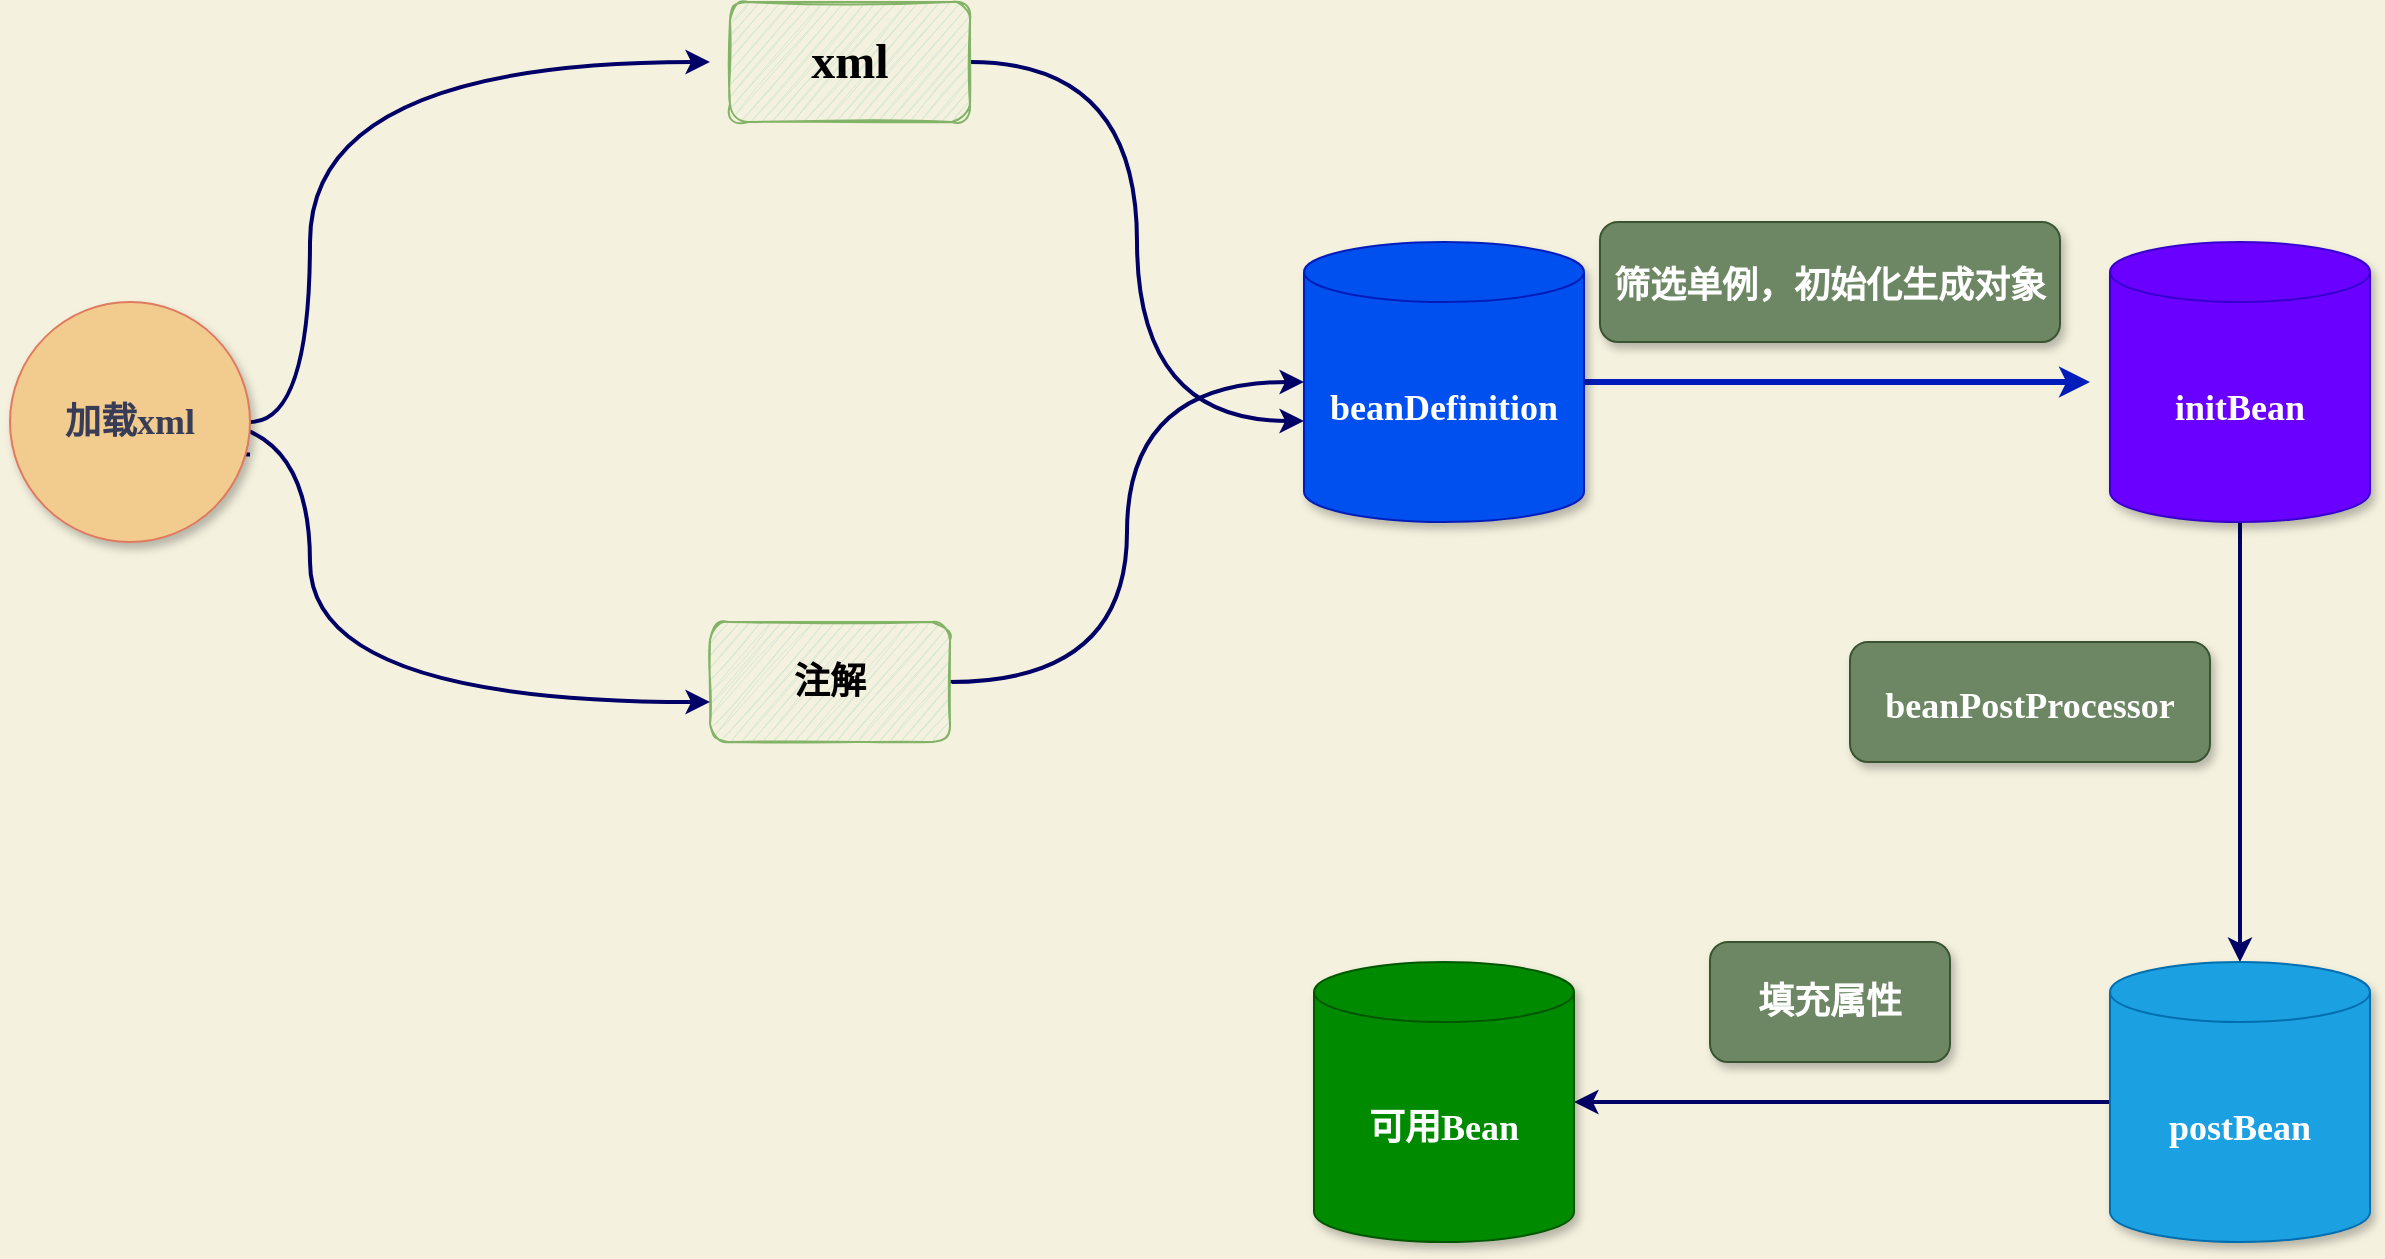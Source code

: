 <mxfile version="20.2.8" type="github" pages="12"><diagram id="PU5nCTMGRWbL52N2mpCt" name="流程图"><mxGraphModel dx="1038" dy="547" grid="1" gridSize="10" guides="1" tooltips="1" connect="1" arrows="1" fold="1" page="1" pageScale="1" pageWidth="827" pageHeight="1169" background="#F4F1DE" math="0" shadow="0"><root><mxCell id="0"/><mxCell id="1" parent="0"/><mxCell id="dka4I_tYkhsPjE8IIb4S-17" style="edgeStyle=orthogonalEdgeStyle;curved=1;rounded=0;orthogonalLoop=1;jettySize=auto;html=1;fontFamily=Comic Sans MS;fontSize=24;fontColor=#393C56;strokeColor=#001DBC;fillColor=#0050ef;strokeWidth=3;" parent="1" source="dka4I_tYkhsPjE8IIb4S-7" edge="1"><mxGeometry relative="1" as="geometry"><mxPoint x="1080" y="210" as="targetPoint"/></mxGeometry></mxCell><mxCell id="dka4I_tYkhsPjE8IIb4S-7" value="&lt;font style=&quot;font-size: 18px;&quot; face=&quot;Comic Sans MS&quot;&gt;&lt;b style=&quot;&quot;&gt;beanDefinition&lt;/b&gt;&lt;/font&gt;" style="shape=cylinder3;whiteSpace=wrap;html=1;boundedLbl=1;backgroundOutline=1;size=15;strokeColor=#001DBC;fillColor=#0050ef;fontColor=#ffffff;sketch=0;shadow=1;" parent="1" vertex="1"><mxGeometry x="687" y="140" width="140" height="140" as="geometry"/></mxCell><mxCell id="dka4I_tYkhsPjE8IIb4S-23" style="edgeStyle=orthogonalEdgeStyle;curved=1;rounded=0;orthogonalLoop=1;jettySize=auto;html=1;entryX=0;entryY=0.639;entryDx=0;entryDy=0;entryPerimeter=0;fontFamily=Comic Sans MS;fontSize=18;fontColor=#393C56;strokeColor=#000066;strokeWidth=2;fillColor=#F2CC8F;" parent="1" source="dka4I_tYkhsPjE8IIb4S-9" target="dka4I_tYkhsPjE8IIb4S-7" edge="1"><mxGeometry relative="1" as="geometry"/></mxCell><mxCell id="dka4I_tYkhsPjE8IIb4S-9" value="&lt;font style=&quot;font-size: 24px;&quot;&gt;&lt;b&gt;xml&lt;/b&gt;&lt;/font&gt;" style="rounded=1;whiteSpace=wrap;html=1;fontFamily=Comic Sans MS;fontSize=18;strokeColor=#82b366;fillColor=#d5e8d4;sketch=1;" parent="1" vertex="1"><mxGeometry x="400" y="20" width="120" height="60" as="geometry"/></mxCell><mxCell id="dka4I_tYkhsPjE8IIb4S-24" style="edgeStyle=orthogonalEdgeStyle;curved=1;rounded=0;orthogonalLoop=1;jettySize=auto;html=1;entryX=0;entryY=0.5;entryDx=0;entryDy=0;entryPerimeter=0;fontFamily=Comic Sans MS;fontSize=18;fontColor=#393C56;strokeColor=#000066;strokeWidth=2;fillColor=#F2CC8F;" parent="1" source="dka4I_tYkhsPjE8IIb4S-11" target="dka4I_tYkhsPjE8IIb4S-7" edge="1"><mxGeometry relative="1" as="geometry"/></mxCell><mxCell id="dka4I_tYkhsPjE8IIb4S-11" value="&lt;b&gt;注解&lt;/b&gt;" style="rounded=1;whiteSpace=wrap;html=1;fontFamily=Comic Sans MS;fontSize=18;strokeColor=#82b366;fillColor=#d5e8d4;sketch=1;" parent="1" vertex="1"><mxGeometry x="390" y="330" width="120" height="60" as="geometry"/></mxCell><mxCell id="dka4I_tYkhsPjE8IIb4S-18" value="&lt;font style=&quot;font-size: 18px;&quot;&gt;&lt;b&gt;筛选单例，初始化生成对象&lt;/b&gt;&lt;/font&gt;" style="rounded=1;whiteSpace=wrap;html=1;shadow=1;sketch=0;fontFamily=Comic Sans MS;fontSize=24;fontColor=#ffffff;strokeColor=#3A5431;fillColor=#6d8764;" parent="1" vertex="1"><mxGeometry x="835" y="130" width="230" height="60" as="geometry"/></mxCell><mxCell id="dka4I_tYkhsPjE8IIb4S-29" style="edgeStyle=orthogonalEdgeStyle;curved=1;rounded=0;orthogonalLoop=1;jettySize=auto;html=1;entryX=0.5;entryY=0;entryDx=0;entryDy=0;entryPerimeter=0;fontFamily=Comic Sans MS;fontSize=18;fontColor=#393C56;strokeColor=#000066;strokeWidth=2;fillColor=#F2CC8F;" parent="1" source="dka4I_tYkhsPjE8IIb4S-19" target="dka4I_tYkhsPjE8IIb4S-27" edge="1"><mxGeometry relative="1" as="geometry"/></mxCell><mxCell id="dka4I_tYkhsPjE8IIb4S-19" value="&lt;font face=&quot;Comic Sans MS&quot;&gt;&lt;span style=&quot;font-size: 18px;&quot;&gt;&lt;b&gt;initBean&lt;/b&gt;&lt;/span&gt;&lt;/font&gt;" style="shape=cylinder3;whiteSpace=wrap;html=1;boundedLbl=1;backgroundOutline=1;size=15;strokeColor=#3700CC;fillColor=#6a00ff;fontColor=#ffffff;sketch=0;shadow=1;" parent="1" vertex="1"><mxGeometry x="1090" y="140" width="130" height="140" as="geometry"/></mxCell><mxCell id="dka4I_tYkhsPjE8IIb4S-21" style="edgeStyle=orthogonalEdgeStyle;curved=1;rounded=0;orthogonalLoop=1;jettySize=auto;html=1;fontFamily=Comic Sans MS;fontSize=18;fontColor=#393C56;strokeColor=#000066;strokeWidth=2;fillColor=#F2CC8F;" parent="1" source="dka4I_tYkhsPjE8IIb4S-20" edge="1"><mxGeometry relative="1" as="geometry"><mxPoint x="390" y="50" as="targetPoint"/><Array as="points"><mxPoint x="190" y="230"/><mxPoint x="190" y="50"/></Array></mxGeometry></mxCell><mxCell id="dka4I_tYkhsPjE8IIb4S-22" style="edgeStyle=orthogonalEdgeStyle;curved=1;rounded=0;orthogonalLoop=1;jettySize=auto;html=1;fontFamily=Comic Sans MS;fontSize=18;fontColor=#393C56;strokeColor=#000066;strokeWidth=2;fillColor=#F2CC8F;exitX=1;exitY=0.635;exitDx=0;exitDy=0;exitPerimeter=0;" parent="1" source="dka4I_tYkhsPjE8IIb4S-20" edge="1"><mxGeometry relative="1" as="geometry"><mxPoint x="390" y="370" as="targetPoint"/><Array as="points"><mxPoint x="80" y="246"/><mxPoint x="80" y="230"/><mxPoint x="190" y="230"/><mxPoint x="190" y="370"/></Array></mxGeometry></mxCell><mxCell id="dka4I_tYkhsPjE8IIb4S-20" value="&lt;b&gt;加载xml&lt;/b&gt;" style="ellipse;whiteSpace=wrap;html=1;aspect=fixed;shadow=1;sketch=0;fontFamily=Comic Sans MS;fontSize=18;fontColor=#393C56;strokeColor=#E07A5F;fillColor=#F2CC8F;" parent="1" vertex="1"><mxGeometry x="40" y="170" width="120" height="120" as="geometry"/></mxCell><mxCell id="dka4I_tYkhsPjE8IIb4S-26" value="&lt;font style=&quot;font-size: 18px;&quot;&gt;&lt;b&gt;beanPostProcessor&lt;/b&gt;&lt;/font&gt;" style="rounded=1;whiteSpace=wrap;html=1;shadow=1;sketch=0;fontFamily=Comic Sans MS;fontSize=24;fontColor=#ffffff;strokeColor=#3A5431;fillColor=#6d8764;" parent="1" vertex="1"><mxGeometry x="960" y="340" width="180" height="60" as="geometry"/></mxCell><mxCell id="dka4I_tYkhsPjE8IIb4S-31" style="edgeStyle=orthogonalEdgeStyle;curved=1;rounded=0;orthogonalLoop=1;jettySize=auto;html=1;fontFamily=Comic Sans MS;fontSize=18;fontColor=#393C56;strokeColor=#000066;strokeWidth=2;fillColor=#F2CC8F;" parent="1" source="dka4I_tYkhsPjE8IIb4S-27" target="dka4I_tYkhsPjE8IIb4S-30" edge="1"><mxGeometry relative="1" as="geometry"/></mxCell><mxCell id="dka4I_tYkhsPjE8IIb4S-27" value="&lt;font face=&quot;Comic Sans MS&quot;&gt;&lt;span style=&quot;font-size: 18px;&quot;&gt;&lt;b&gt;postBean&lt;/b&gt;&lt;/span&gt;&lt;/font&gt;" style="shape=cylinder3;whiteSpace=wrap;html=1;boundedLbl=1;backgroundOutline=1;size=15;strokeColor=#006EAF;fillColor=#1ba1e2;fontColor=#ffffff;sketch=0;shadow=1;" parent="1" vertex="1"><mxGeometry x="1090" y="500" width="130" height="140" as="geometry"/></mxCell><mxCell id="dka4I_tYkhsPjE8IIb4S-30" value="&lt;font face=&quot;Comic Sans MS&quot;&gt;&lt;span style=&quot;font-size: 18px;&quot;&gt;&lt;b&gt;可用Bean&lt;/b&gt;&lt;/span&gt;&lt;/font&gt;" style="shape=cylinder3;whiteSpace=wrap;html=1;boundedLbl=1;backgroundOutline=1;size=15;strokeColor=#005700;fillColor=#008a00;fontColor=#ffffff;sketch=0;shadow=1;" parent="1" vertex="1"><mxGeometry x="692" y="500" width="130" height="140" as="geometry"/></mxCell><mxCell id="dka4I_tYkhsPjE8IIb4S-32" value="&lt;b&gt;填充属性&lt;/b&gt;" style="rounded=1;whiteSpace=wrap;html=1;shadow=1;sketch=0;fontFamily=Comic Sans MS;fontSize=18;fontColor=#ffffff;strokeColor=#3A5431;fillColor=#6d8764;" parent="1" vertex="1"><mxGeometry x="890" y="490" width="120" height="60" as="geometry"/></mxCell></root></mxGraphModel></diagram><diagram name="getBean" id="1edtYnvJKBMEHXN6lbPx"><mxGraphModel dx="1017" dy="547" grid="1" gridSize="10" guides="1" tooltips="1" connect="1" arrows="1" fold="1" page="1" pageScale="1" pageWidth="827" pageHeight="1169" background="#F4F1DE" math="0" shadow="0"><root><mxCell id="_8p4Xty1VdB3H3I5JAXJ-0"/><mxCell id="_8p4Xty1VdB3H3I5JAXJ-1" parent="_8p4Xty1VdB3H3I5JAXJ-0"/><mxCell id="XVo-iILo3gD1u23Bu18c-2" style="edgeStyle=orthogonalEdgeStyle;curved=1;rounded=0;orthogonalLoop=1;jettySize=auto;html=1;entryX=0;entryY=0.5;entryDx=0;entryDy=0;entryPerimeter=0;fontFamily=Comic Sans MS;fontSize=18;fontColor=#393C56;strokeColor=#000066;strokeWidth=2;fillColor=#F2CC8F;" parent="_8p4Xty1VdB3H3I5JAXJ-1" target="AdoCTnLwYXfXreYp5lkZ-1" edge="1"><mxGeometry relative="1" as="geometry"><mxPoint x="567.5" y="1020" as="sourcePoint"/></mxGeometry></mxCell><mxCell id="XVo-iILo3gD1u23Bu18c-6" style="edgeStyle=orthogonalEdgeStyle;curved=1;rounded=0;orthogonalLoop=1;jettySize=auto;html=1;entryX=0;entryY=0;entryDx=0;entryDy=97.5;fontFamily=Comic Sans MS;fontSize=18;fontColor=#393C56;strokeColor=#000066;strokeWidth=2;fillColor=#F2CC8F;entryPerimeter=0;" parent="_8p4Xty1VdB3H3I5JAXJ-1" target="DY7MmjlONgK488LUCG5Q-1" edge="1"><mxGeometry relative="1" as="geometry"><mxPoint x="567.5" y="1020" as="sourcePoint"/><mxPoint x="730" y="1230" as="targetPoint"/></mxGeometry></mxCell><mxCell id="XVo-iILo3gD1u23Bu18c-8" style="edgeStyle=orthogonalEdgeStyle;curved=1;rounded=0;orthogonalLoop=1;jettySize=auto;html=1;fontFamily=Comic Sans MS;fontSize=18;fontColor=#393C56;strokeColor=#000066;strokeWidth=2;fillColor=#F2CC8F;" parent="_8p4Xty1VdB3H3I5JAXJ-1" source="AdoCTnLwYXfXreYp5lkZ-1" edge="1"><mxGeometry relative="1" as="geometry"><mxPoint x="1080" y="810" as="targetPoint"/></mxGeometry></mxCell><mxCell id="AdoCTnLwYXfXreYp5lkZ-1" value="&lt;font style=&quot;font-size: 18px;&quot; face=&quot;Comic Sans MS&quot;&gt;&lt;b style=&quot;&quot;&gt;beanDefinition&lt;/b&gt;&lt;/font&gt;" style="shape=cylinder3;whiteSpace=wrap;html=1;boundedLbl=1;backgroundOutline=1;size=15;strokeColor=#001DBC;fillColor=#0050ef;fontColor=#ffffff;sketch=0;shadow=1;" parent="_8p4Xty1VdB3H3I5JAXJ-1" vertex="1"><mxGeometry x="710" y="740" width="140" height="140" as="geometry"/></mxCell><mxCell id="XVo-iILo3gD1u23Bu18c-1" style="edgeStyle=orthogonalEdgeStyle;curved=1;rounded=0;orthogonalLoop=1;jettySize=auto;html=1;fontFamily=Comic Sans MS;fontSize=18;fontColor=#393C56;strokeColor=#000066;strokeWidth=2;fillColor=#F2CC8F;" parent="_8p4Xty1VdB3H3I5JAXJ-1" source="XVo-iILo3gD1u23Bu18c-0" edge="1"><mxGeometry relative="1" as="geometry"><mxPoint x="570" y="1020" as="targetPoint"/></mxGeometry></mxCell><mxCell id="XVo-iILo3gD1u23Bu18c-0" value="&lt;b&gt;getBean&lt;/b&gt;" style="ellipse;whiteSpace=wrap;html=1;shadow=1;sketch=0;fontFamily=Comic Sans MS;fontSize=18;fontColor=#393C56;strokeColor=#E07A5F;fillColor=#F2CC8F;" parent="_8p4Xty1VdB3H3I5JAXJ-1" vertex="1"><mxGeometry x="370" y="980" width="120" height="80" as="geometry"/></mxCell><mxCell id="XVo-iILo3gD1u23Bu18c-3" value="&lt;b&gt;prototype&lt;/b&gt;" style="rounded=1;whiteSpace=wrap;html=1;shadow=1;sketch=0;fontFamily=Comic Sans MS;fontSize=18;fontColor=#393C56;strokeColor=#E07A5F;fillColor=#F2CC8F;" parent="_8p4Xty1VdB3H3I5JAXJ-1" vertex="1"><mxGeometry x="540" y="880" width="90" height="50" as="geometry"/></mxCell><mxCell id="XVo-iILo3gD1u23Bu18c-7" value="&lt;b&gt;single&lt;/b&gt;" style="rounded=1;whiteSpace=wrap;html=1;shadow=1;sketch=0;fontFamily=Comic Sans MS;fontSize=18;fontColor=#393C56;strokeColor=#E07A5F;fillColor=#F2CC8F;" parent="_8p4Xty1VdB3H3I5JAXJ-1" vertex="1"><mxGeometry x="540" y="1080" width="90" height="50" as="geometry"/></mxCell><mxCell id="XVo-iILo3gD1u23Bu18c-9" value="&lt;b&gt;找到beanDefinition&lt;/b&gt;" style="rounded=1;whiteSpace=wrap;html=1;shadow=1;sketch=0;fontFamily=Comic Sans MS;fontSize=18;fontColor=#ffffff;strokeColor=#3A5431;fillColor=#6d8764;" parent="_8p4Xty1VdB3H3I5JAXJ-1" vertex="1"><mxGeometry x="880" y="750" width="170" height="50" as="geometry"/></mxCell><mxCell id="DY7MmjlONgK488LUCG5Q-3" style="edgeStyle=orthogonalEdgeStyle;rounded=0;orthogonalLoop=1;jettySize=auto;html=1;entryX=0;entryY=0.5;entryDx=0;entryDy=0;fontFamily=Comic Sans MS;fontSize=20;fontColor=#000000;strokeWidth=2;" edge="1" parent="_8p4Xty1VdB3H3I5JAXJ-1" source="XVo-iILo3gD1u23Bu18c-10" target="DY7MmjlONgK488LUCG5Q-2"><mxGeometry relative="1" as="geometry"/></mxCell><mxCell id="XVo-iILo3gD1u23Bu18c-10" value="&lt;b&gt;初始化initBean&lt;/b&gt;" style="rounded=1;whiteSpace=wrap;html=1;shadow=1;sketch=1;fontFamily=Comic Sans MS;fontSize=18;fontColor=#393C56;strokeColor=#E07A5F;fillColor=#F2CC8F;" parent="_8p4Xty1VdB3H3I5JAXJ-1" vertex="1"><mxGeometry x="1080.5" y="765" width="160" height="90" as="geometry"/></mxCell><mxCell id="XVo-iILo3gD1u23Bu18c-15" value="&lt;b&gt;填充属性&lt;/b&gt;" style="rounded=1;whiteSpace=wrap;html=1;shadow=1;sketch=0;fontFamily=Comic Sans MS;fontSize=18;fontColor=#ffffff;strokeColor=#3A5431;fillColor=#6d8764;" parent="_8p4Xty1VdB3H3I5JAXJ-1" vertex="1"><mxGeometry x="1490" y="900" width="90" height="60" as="geometry"/></mxCell><mxCell id="XVo-iILo3gD1u23Bu18c-20" value="&lt;b style=&quot;color: rgb(255, 255, 255);&quot;&gt;beanPostProcessor&lt;/b&gt;" style="rounded=1;whiteSpace=wrap;html=1;shadow=1;sketch=0;fontFamily=Comic Sans MS;fontSize=18;fontColor=#ffffff;strokeColor=#3A5431;fillColor=#6d8764;" parent="_8p4Xty1VdB3H3I5JAXJ-1" vertex="1"><mxGeometry x="1270" y="720" width="210" height="60" as="geometry"/></mxCell><mxCell id="DY7MmjlONgK488LUCG5Q-0" value="&lt;b&gt;返回bean&lt;/b&gt;" style="ellipse;whiteSpace=wrap;html=1;shadow=1;sketch=0;fontFamily=Comic Sans MS;fontSize=18;fontColor=#ffffff;strokeColor=#6F0000;fillColor=#a20025;" vertex="1" parent="_8p4Xty1VdB3H3I5JAXJ-1"><mxGeometry x="1121" y="1160" width="120" height="80" as="geometry"/></mxCell><mxCell id="DY7MmjlONgK488LUCG5Q-7" style="edgeStyle=orthogonalEdgeStyle;rounded=0;orthogonalLoop=1;jettySize=auto;html=1;entryX=0;entryY=0.5;entryDx=0;entryDy=0;fontFamily=Comic Sans MS;fontSize=20;fontColor=#000000;strokeWidth=2;" edge="1" parent="_8p4Xty1VdB3H3I5JAXJ-1" source="DY7MmjlONgK488LUCG5Q-1" target="DY7MmjlONgK488LUCG5Q-0"><mxGeometry relative="1" as="geometry"/></mxCell><mxCell id="DY7MmjlONgK488LUCG5Q-1" value="&lt;font face=&quot;Comic Sans MS&quot;&gt;&lt;span style=&quot;font-size: 18px;&quot;&gt;&lt;b&gt;可用Bean&lt;/b&gt;&lt;/span&gt;&lt;/font&gt;" style="shape=cylinder3;whiteSpace=wrap;html=1;boundedLbl=1;backgroundOutline=1;size=15;strokeColor=#005700;fillColor=#008a00;fontColor=#ffffff;sketch=0;shadow=1;" vertex="1" parent="_8p4Xty1VdB3H3I5JAXJ-1"><mxGeometry x="712.5" y="1130" width="137.5" height="140" as="geometry"/></mxCell><mxCell id="DY7MmjlONgK488LUCG5Q-5" style="edgeStyle=orthogonalEdgeStyle;rounded=0;orthogonalLoop=1;jettySize=auto;html=1;entryX=0.5;entryY=0;entryDx=0;entryDy=0;fontFamily=Comic Sans MS;fontSize=20;fontColor=#000000;strokeWidth=2;" edge="1" parent="_8p4Xty1VdB3H3I5JAXJ-1" source="DY7MmjlONgK488LUCG5Q-2" target="DY7MmjlONgK488LUCG5Q-4"><mxGeometry relative="1" as="geometry"/></mxCell><mxCell id="DY7MmjlONgK488LUCG5Q-2" value="&lt;b&gt;&lt;font style=&quot;font-size: 24px;&quot;&gt;postBean&lt;/font&gt;&lt;/b&gt;" style="rounded=1;whiteSpace=wrap;html=1;shadow=1;sketch=1;fontFamily=Comic Sans MS;fontSize=18;fontColor=#393C56;strokeColor=#E07A5F;fillColor=#F2CC8F;" vertex="1" parent="_8p4Xty1VdB3H3I5JAXJ-1"><mxGeometry x="1530" y="770" width="140" height="80" as="geometry"/></mxCell><mxCell id="DY7MmjlONgK488LUCG5Q-9" style="edgeStyle=orthogonalEdgeStyle;rounded=0;orthogonalLoop=1;jettySize=auto;html=1;entryX=1;entryY=0.5;entryDx=0;entryDy=0;fontFamily=Comic Sans MS;fontSize=20;fontColor=#000000;strokeWidth=2;" edge="1" parent="_8p4Xty1VdB3H3I5JAXJ-1" source="DY7MmjlONgK488LUCG5Q-4" target="DY7MmjlONgK488LUCG5Q-0"><mxGeometry relative="1" as="geometry"><Array as="points"><mxPoint x="1600" y="1200"/></Array></mxGeometry></mxCell><mxCell id="DY7MmjlONgK488LUCG5Q-4" value="&lt;b&gt;&lt;font style=&quot;font-size: 24px;&quot;&gt;可用Bean&lt;/font&gt;&lt;/b&gt;" style="rounded=1;whiteSpace=wrap;html=1;shadow=1;sketch=1;fontFamily=Comic Sans MS;fontSize=18;fontColor=#393C56;strokeColor=#E07A5F;fillColor=#F2CC8F;" vertex="1" parent="_8p4Xty1VdB3H3I5JAXJ-1"><mxGeometry x="1530" y="1010" width="140" height="80" as="geometry"/></mxCell></root></mxGraphModel></diagram><diagram name="动态代理" id="tFRl7rhKoWSNbbtxy2bN"><mxGraphModel dx="1017" dy="547" grid="1" gridSize="10" guides="1" tooltips="1" connect="1" arrows="1" fold="1" page="1" pageScale="1" pageWidth="827" pageHeight="1169" background="#F4F1DE" math="0" shadow="0"><root><mxCell id="VxHIyFNDOCtOwe8-f84T-0"/><mxCell id="VxHIyFNDOCtOwe8-f84T-1" parent="VxHIyFNDOCtOwe8-f84T-0"/><mxCell id="_f6NtBiTvcEVuZLDthbX-6" style="edgeStyle=orthogonalEdgeStyle;curved=1;rounded=0;orthogonalLoop=1;jettySize=auto;html=1;entryX=0;entryY=0.5;entryDx=0;entryDy=0;fontFamily=Comic Sans MS;fontSize=24;fontColor=#393C56;strokeColor=#000066;strokeWidth=2;fillColor=#F2CC8F;" parent="VxHIyFNDOCtOwe8-f84T-1" source="_f6NtBiTvcEVuZLDthbX-0" target="_f6NtBiTvcEVuZLDthbX-1" edge="1"><mxGeometry relative="1" as="geometry"/></mxCell><mxCell id="_f6NtBiTvcEVuZLDthbX-8" style="edgeStyle=orthogonalEdgeStyle;curved=1;rounded=0;orthogonalLoop=1;jettySize=auto;html=1;entryX=-0.004;entryY=0.658;entryDx=0;entryDy=0;entryPerimeter=0;fontFamily=Comic Sans MS;fontSize=24;fontColor=#393C56;strokeColor=#000066;strokeWidth=2;fillColor=#F2CC8F;" parent="VxHIyFNDOCtOwe8-f84T-1" source="_f6NtBiTvcEVuZLDthbX-0" target="_f6NtBiTvcEVuZLDthbX-2" edge="1"><mxGeometry relative="1" as="geometry"/></mxCell><mxCell id="_f6NtBiTvcEVuZLDthbX-0" value="&lt;b&gt;AOP代理&lt;/b&gt;" style="ellipse;whiteSpace=wrap;html=1;aspect=fixed;shadow=1;sketch=1;fontFamily=Comic Sans MS;fontSize=24;fontColor=#393C56;strokeColor=#E07A5F;fillColor=#F2CC8F;" parent="VxHIyFNDOCtOwe8-f84T-1" vertex="1"><mxGeometry x="40" y="820" width="110" height="110" as="geometry"/></mxCell><mxCell id="_f6NtBiTvcEVuZLDthbX-1" value="&lt;b&gt;JDK代理&lt;/b&gt;" style="ellipse;whiteSpace=wrap;html=1;aspect=fixed;shadow=1;sketch=1;fontFamily=Comic Sans MS;fontSize=24;fontColor=#393C56;strokeColor=#E07A5F;fillColor=#F2CC8F;" parent="VxHIyFNDOCtOwe8-f84T-1" vertex="1"><mxGeometry x="310" y="665" width="115" height="115" as="geometry"/></mxCell><mxCell id="_f6NtBiTvcEVuZLDthbX-2" value="&lt;b&gt;cglib代理&lt;/b&gt;" style="ellipse;whiteSpace=wrap;html=1;aspect=fixed;shadow=1;sketch=1;fontFamily=Comic Sans MS;fontSize=24;fontColor=#393C56;strokeColor=#E07A5F;fillColor=#F2CC8F;" parent="VxHIyFNDOCtOwe8-f84T-1" vertex="1"><mxGeometry x="305" y="970" width="120" height="120" as="geometry"/></mxCell></root></mxGraphModel></diagram><diagram name="cglib代理" id="kL26zGFdQxRbCZHOk_cg"><mxGraphModel dx="1017" dy="547" grid="1" gridSize="10" guides="1" tooltips="1" connect="1" arrows="1" fold="1" page="1" pageScale="1" pageWidth="827" pageHeight="1169" background="#F4F1DE" math="0" shadow="0"><root><mxCell id="x6DbVIicDj8ly2iHK4OR-0"/><mxCell id="x6DbVIicDj8ly2iHK4OR-1" parent="x6DbVIicDj8ly2iHK4OR-0"/><mxCell id="5GhkWAGZUnYPglPcDex8-0" value="&lt;b style=&quot;color: rgb(57, 60, 86); font-size: 24px;&quot;&gt;cglib代理&lt;/b&gt;" style="text;html=1;strokeColor=none;fillColor=none;align=center;verticalAlign=middle;whiteSpace=wrap;rounded=0;shadow=0;sketch=0;fontFamily=Comic Sans MS;fontSize=18;fontColor=#003300;" parent="x6DbVIicDj8ly2iHK4OR-1" vertex="1"><mxGeometry x="365" y="400" width="120" height="40" as="geometry"/></mxCell><mxCell id="5GhkWAGZUnYPglPcDex8-2" value="&lt;b&gt;targetClass&lt;/b&gt;" style="ellipse;whiteSpace=wrap;html=1;aspect=fixed;rounded=1;shadow=0;sketch=0;fontFamily=Comic Sans MS;fontSize=18;fontColor=#ffffff;strokeColor=#006EAF;fillColor=#1ba1e2;" parent="x6DbVIicDj8ly2iHK4OR-1" vertex="1"><mxGeometry x="355" y="540" width="130" height="130" as="geometry"/></mxCell><mxCell id="5GhkWAGZUnYPglPcDex8-5" style="edgeStyle=orthogonalEdgeStyle;curved=1;rounded=0;orthogonalLoop=1;jettySize=auto;html=1;entryX=0.5;entryY=1;entryDx=0;entryDy=0;fontFamily=Comic Sans MS;fontSize=18;fontColor=#003300;strokeColor=#000066;strokeWidth=2;fillColor=#F2CC8F;" parent="x6DbVIicDj8ly2iHK4OR-1" source="5GhkWAGZUnYPglPcDex8-4" target="5GhkWAGZUnYPglPcDex8-2" edge="1"><mxGeometry relative="1" as="geometry"/></mxCell><mxCell id="5GhkWAGZUnYPglPcDex8-4" value="&lt;b&gt;cglibProxyClass&lt;/b&gt;" style="ellipse;whiteSpace=wrap;html=1;aspect=fixed;rounded=1;shadow=0;sketch=0;fontFamily=Comic Sans MS;fontSize=18;fontColor=#ffffff;strokeColor=#005700;fillColor=#008a00;" parent="x6DbVIicDj8ly2iHK4OR-1" vertex="1"><mxGeometry x="340" y="830" width="160" height="160" as="geometry"/></mxCell><mxCell id="5GhkWAGZUnYPglPcDex8-6" value="&lt;b&gt;superClass&lt;/b&gt;" style="text;html=1;strokeColor=none;fillColor=none;align=center;verticalAlign=middle;whiteSpace=wrap;rounded=0;shadow=0;sketch=0;fontFamily=Comic Sans MS;fontSize=18;fontColor=#003300;" parent="x6DbVIicDj8ly2iHK4OR-1" vertex="1"><mxGeometry x="450" y="740" width="90" height="40" as="geometry"/></mxCell><mxCell id="5GhkWAGZUnYPglPcDex8-8" style="edgeStyle=orthogonalEdgeStyle;curved=1;rounded=0;orthogonalLoop=1;jettySize=auto;html=1;fontFamily=Comic Sans MS;fontSize=18;fontColor=#003300;strokeColor=#000066;strokeWidth=2;fillColor=#F2CC8F;entryX=0.455;entryY=1;entryDx=0;entryDy=0;entryPerimeter=0;" parent="x6DbVIicDj8ly2iHK4OR-1" source="5GhkWAGZUnYPglPcDex8-7" target="5GhkWAGZUnYPglPcDex8-4" edge="1"><mxGeometry relative="1" as="geometry"><mxPoint x="435" y="950" as="targetPoint"/></mxGeometry></mxCell><mxCell id="5GhkWAGZUnYPglPcDex8-7" value="&lt;b&gt;cglibObject&lt;/b&gt;" style="ellipse;whiteSpace=wrap;html=1;aspect=fixed;rounded=1;shadow=0;sketch=0;fontFamily=Comic Sans MS;fontSize=18;fontColor=#003300;strokeColor=#E07A5F;fillColor=#F2CC8F;" parent="x6DbVIicDj8ly2iHK4OR-1" vertex="1"><mxGeometry x="240" y="1120" width="110" height="110" as="geometry"/></mxCell><mxCell id="O92VIUX4Pf127rcIyzaZ-1" style="edgeStyle=orthogonalEdgeStyle;curved=1;rounded=0;orthogonalLoop=1;jettySize=auto;html=1;fontFamily=Comic Sans MS;fontSize=18;fontColor=#003300;strokeColor=#000066;strokeWidth=2;fillColor=#F2CC8F;" parent="x6DbVIicDj8ly2iHK4OR-1" source="O92VIUX4Pf127rcIyzaZ-0" edge="1"><mxGeometry relative="1" as="geometry"><mxPoint x="350" y="605" as="targetPoint"/></mxGeometry></mxCell><mxCell id="O92VIUX4Pf127rcIyzaZ-0" value="&lt;b&gt;target&lt;/b&gt;" style="ellipse;whiteSpace=wrap;html=1;aspect=fixed;rounded=1;shadow=0;sketch=0;fontFamily=Comic Sans MS;fontSize=18;strokeColor=#b46504;fillColor=#fad7ac;" parent="x6DbVIicDj8ly2iHK4OR-1" vertex="1"><mxGeometry x="40" y="560" width="90" height="90" as="geometry"/></mxCell><mxCell id="O92VIUX4Pf127rcIyzaZ-2" value="&lt;b&gt;提供class信息&lt;/b&gt;" style="text;html=1;strokeColor=none;fillColor=none;align=center;verticalAlign=middle;whiteSpace=wrap;rounded=0;shadow=0;sketch=0;fontFamily=Comic Sans MS;fontSize=18;fontColor=#003300;" parent="x6DbVIicDj8ly2iHK4OR-1" vertex="1"><mxGeometry x="180" y="545" width="120" height="40" as="geometry"/></mxCell></root></mxGraphModel></diagram><diagram name="jdk代理" id="1-FoSOX_RIDUDqi-glu7"><mxGraphModel dx="1017" dy="547" grid="1" gridSize="10" guides="1" tooltips="1" connect="1" arrows="1" fold="1" page="1" pageScale="1" pageWidth="827" pageHeight="1169" background="#F4F1DE" math="0" shadow="0"><root><mxCell id="QRJXv_8MjbBa6Pkp7pvd-0"/><mxCell id="QRJXv_8MjbBa6Pkp7pvd-1" parent="QRJXv_8MjbBa6Pkp7pvd-0"/><mxCell id="jcpeejv-3-S3UV_7_m9g-5" style="edgeStyle=orthogonalEdgeStyle;curved=1;rounded=0;orthogonalLoop=1;jettySize=auto;html=1;entryX=0.5;entryY=1;entryDx=0;entryDy=0;fontFamily=Comic Sans MS;fontSize=24;fontColor=#393C56;strokeColor=#000066;strokeWidth=2;fillColor=#F2CC8F;" parent="QRJXv_8MjbBa6Pkp7pvd-1" source="QRJXv_8MjbBa6Pkp7pvd-5" target="jcpeejv-3-S3UV_7_m9g-1" edge="1"><mxGeometry relative="1" as="geometry"><Array as="points"><mxPoint x="490" y="810"/></Array></mxGeometry></mxCell><mxCell id="tnE0ttz8jXOubRhXdpRR-1" style="edgeStyle=orthogonalEdgeStyle;curved=1;rounded=0;orthogonalLoop=1;jettySize=auto;html=1;entryX=0.357;entryY=1;entryDx=0;entryDy=0;entryPerimeter=0;fontFamily=Comic Sans MS;fontSize=18;fontColor=#003300;strokeColor=#000066;strokeWidth=2;fillColor=#F2CC8F;" parent="QRJXv_8MjbBa6Pkp7pvd-1" source="QRJXv_8MjbBa6Pkp7pvd-5" target="tnE0ttz8jXOubRhXdpRR-0" edge="1"><mxGeometry relative="1" as="geometry"/></mxCell><mxCell id="QRJXv_8MjbBa6Pkp7pvd-5" value="&lt;b&gt;proxyObject&lt;/b&gt;" style="ellipse;whiteSpace=wrap;html=1;aspect=fixed;shadow=1;sketch=1;fontFamily=Comic Sans MS;fontSize=24;fontColor=#393C56;strokeColor=#E07A5F;fillColor=#F2CC8F;" parent="QRJXv_8MjbBa6Pkp7pvd-1" vertex="1"><mxGeometry x="130" y="780" width="150" height="150" as="geometry"/></mxCell><mxCell id="jcpeejv-3-S3UV_7_m9g-6" style="edgeStyle=orthogonalEdgeStyle;curved=1;rounded=0;orthogonalLoop=1;jettySize=auto;html=1;entryX=0.5;entryY=1;entryDx=0;entryDy=0;fontFamily=Comic Sans MS;fontSize=24;fontColor=#393C56;strokeColor=#000066;strokeWidth=2;fillColor=#F2CC8F;" parent="QRJXv_8MjbBa6Pkp7pvd-1" source="jcpeejv-3-S3UV_7_m9g-0" target="jcpeejv-3-S3UV_7_m9g-1" edge="1"><mxGeometry relative="1" as="geometry"><Array as="points"><mxPoint x="490" y="820"/></Array></mxGeometry></mxCell><mxCell id="jcpeejv-3-S3UV_7_m9g-0" value="&lt;b&gt;target&lt;/b&gt;" style="ellipse;whiteSpace=wrap;html=1;aspect=fixed;shadow=1;sketch=1;fontFamily=Comic Sans MS;fontSize=24;fontColor=#393C56;strokeColor=#E07A5F;fillColor=#F2CC8F;" parent="QRJXv_8MjbBa6Pkp7pvd-1" vertex="1"><mxGeometry x="700" y="780" width="140" height="140" as="geometry"/></mxCell><mxCell id="jcpeejv-3-S3UV_7_m9g-1" value="&lt;b&gt;interface&lt;/b&gt;" style="ellipse;whiteSpace=wrap;html=1;aspect=fixed;shadow=1;sketch=1;fontFamily=Comic Sans MS;fontSize=24;fontColor=#393C56;strokeColor=#E07A5F;fillColor=#F2CC8F;" parent="QRJXv_8MjbBa6Pkp7pvd-1" vertex="1"><mxGeometry x="420" y="410" width="140" height="140" as="geometry"/></mxCell><mxCell id="jcpeejv-3-S3UV_7_m9g-7" value="implements" style="rounded=1;whiteSpace=wrap;html=1;shadow=0;sketch=0;fontFamily=Comic Sans MS;fontSize=24;fontColor=#ffffff;strokeColor=#005700;fillColor=#008a00;" parent="QRJXv_8MjbBa6Pkp7pvd-1" vertex="1"><mxGeometry x="330" y="650" width="130" height="50" as="geometry"/></mxCell><mxCell id="jcpeejv-3-S3UV_7_m9g-8" value="implements" style="rounded=1;whiteSpace=wrap;html=1;shadow=0;sketch=0;fontFamily=Comic Sans MS;fontSize=24;fontColor=#ffffff;strokeColor=#005700;fillColor=#008a00;" parent="QRJXv_8MjbBa6Pkp7pvd-1" vertex="1"><mxGeometry x="530" y="650" width="130" height="50" as="geometry"/></mxCell><mxCell id="jcpeejv-3-S3UV_7_m9g-9" value="" style="endArrow=classic;html=1;rounded=0;fontFamily=Comic Sans MS;fontSize=24;fontColor=#393C56;strokeColor=#2D7600;strokeWidth=2;fillColor=#60a917;curved=1;exitX=0.955;exitY=0.703;exitDx=0;exitDy=0;exitPerimeter=0;entryX=0.084;entryY=0.759;entryDx=0;entryDy=0;entryPerimeter=0;" parent="QRJXv_8MjbBa6Pkp7pvd-1" source="QRJXv_8MjbBa6Pkp7pvd-5" target="jcpeejv-3-S3UV_7_m9g-0" edge="1"><mxGeometry width="50" height="50" relative="1" as="geometry"><mxPoint x="280" y="940" as="sourcePoint"/><mxPoint x="650" y="910" as="targetPoint"/></mxGeometry></mxCell><mxCell id="jcpeejv-3-S3UV_7_m9g-10" value="&lt;font style=&quot;font-size: 18px;&quot;&gt;&lt;b&gt;保持对target的引用&lt;/b&gt;&lt;/font&gt;" style="rounded=1;whiteSpace=wrap;html=1;shadow=0;sketch=0;fontFamily=Comic Sans MS;fontSize=24;strokeColor=#BD7000;fillColor=#f0a30a;fontColor=#000000;" parent="QRJXv_8MjbBa6Pkp7pvd-1" vertex="1"><mxGeometry x="360" y="900" width="240" height="60" as="geometry"/></mxCell><mxCell id="BwIumAQj1I-TQBl4Lryt-0" value="&lt;b&gt;&lt;font style=&quot;font-size: 24px;&quot; color=&quot;#003300&quot;&gt;JDK代理&lt;/font&gt;&lt;/b&gt;" style="text;html=1;strokeColor=none;fillColor=none;align=center;verticalAlign=middle;whiteSpace=wrap;rounded=0;shadow=0;sketch=0;fontFamily=Comic Sans MS;fontSize=18;fontColor=#393C56;" parent="QRJXv_8MjbBa6Pkp7pvd-1" vertex="1"><mxGeometry x="320" y="230" width="100" height="60" as="geometry"/></mxCell><mxCell id="tnE0ttz8jXOubRhXdpRR-0" value="&lt;b&gt;Proxy&lt;/b&gt;" style="ellipse;whiteSpace=wrap;html=1;aspect=fixed;shadow=1;sketch=1;fontFamily=Comic Sans MS;fontSize=24;fontColor=#393C56;strokeColor=#E07A5F;fillColor=#F2CC8F;" parent="QRJXv_8MjbBa6Pkp7pvd-1" vertex="1"><mxGeometry x="10" y="410" width="140" height="140" as="geometry"/></mxCell><mxCell id="tnE0ttz8jXOubRhXdpRR-3" value="superClass" style="rounded=1;whiteSpace=wrap;html=1;shadow=0;sketch=0;fontFamily=Comic Sans MS;fontSize=24;fontColor=#ffffff;strokeColor=#3700CC;fillColor=#6a00ff;" parent="QRJXv_8MjbBa6Pkp7pvd-1" vertex="1"><mxGeometry x="90" y="600" width="130" height="50" as="geometry"/></mxCell></root></mxGraphModel></diagram><diagram name="循环检测" id="0mHYtkeuJSyB84Y1-uu9"><mxGraphModel dx="1865" dy="547" grid="1" gridSize="10" guides="1" tooltips="1" connect="1" arrows="1" fold="1" page="1" pageScale="1" pageWidth="827" pageHeight="1169" background="#F4F1DE" math="0" shadow="0"><root><mxCell id="IbtB8s8ezHZ8ZoIQ8ZF2-0"/><mxCell id="IbtB8s8ezHZ8ZoIQ8ZF2-1" parent="IbtB8s8ezHZ8ZoIQ8ZF2-0"/><mxCell id="UG8k2anF8zVirFxVhBSD-7" style="edgeStyle=orthogonalEdgeStyle;rounded=0;orthogonalLoop=1;jettySize=auto;html=1;fontSize=24;" parent="IbtB8s8ezHZ8ZoIQ8ZF2-1" source="UG8k2anF8zVirFxVhBSD-6" edge="1"><mxGeometry relative="1" as="geometry"><mxPoint x="710" y="330" as="targetPoint"/></mxGeometry></mxCell><mxCell id="UG8k2anF8zVirFxVhBSD-18" style="edgeStyle=orthogonalEdgeStyle;rounded=0;orthogonalLoop=1;jettySize=auto;html=1;fontFamily=Comic Sans MS;fontSize=20;fontColor=#000000;entryX=0.5;entryY=0;entryDx=0;entryDy=0;" parent="IbtB8s8ezHZ8ZoIQ8ZF2-1" source="UG8k2anF8zVirFxVhBSD-6" target="UG8k2anF8zVirFxVhBSD-21" edge="1"><mxGeometry relative="1" as="geometry"><mxPoint x="490" y="510" as="targetPoint"/></mxGeometry></mxCell><mxCell id="UG8k2anF8zVirFxVhBSD-6" value="&lt;font style=&quot;font-size: 20px;&quot;&gt;&lt;b&gt;creatingBeanName&lt;/b&gt;&lt;/font&gt;" style="shape=cylinder3;whiteSpace=wrap;html=1;boundedLbl=1;backgroundOutline=1;size=15;fontSize=24;fillColor=#6d8764;fontColor=#ffffff;strokeColor=#3A5431;" parent="IbtB8s8ezHZ8ZoIQ8ZF2-1" vertex="1"><mxGeometry x="400" y="252.5" width="180" height="155" as="geometry"/></mxCell><mxCell id="UG8k2anF8zVirFxVhBSD-9" style="edgeStyle=orthogonalEdgeStyle;rounded=0;orthogonalLoop=1;jettySize=auto;html=1;fontSize=20;entryX=0;entryY=0.5;entryDx=0;entryDy=0;" parent="IbtB8s8ezHZ8ZoIQ8ZF2-1" source="UG8k2anF8zVirFxVhBSD-8" target="UG8k2anF8zVirFxVhBSD-14" edge="1"><mxGeometry relative="1" as="geometry"><mxPoint x="980" y="330" as="targetPoint"/></mxGeometry></mxCell><mxCell id="UG8k2anF8zVirFxVhBSD-8" value="创建Bean" style="rounded=1;whiteSpace=wrap;html=1;fontSize=24;fillColor=#6d8764;fontColor=#ffffff;strokeColor=#3A5431;" parent="IbtB8s8ezHZ8ZoIQ8ZF2-1" vertex="1"><mxGeometry x="710" y="300" width="160" height="60" as="geometry"/></mxCell><mxCell id="UG8k2anF8zVirFxVhBSD-14" value="将beanName从&lt;b style=&quot;font-size: 20px;&quot;&gt;creatingBeanName&lt;/b&gt;中删除" style="rounded=1;whiteSpace=wrap;html=1;fontSize=24;fillColor=#6d8764;fontColor=#ffffff;strokeColor=#3A5431;" parent="IbtB8s8ezHZ8ZoIQ8ZF2-1" vertex="1"><mxGeometry x="990" y="290" width="270" height="80" as="geometry"/></mxCell><mxCell id="UG8k2anF8zVirFxVhBSD-16" style="edgeStyle=orthogonalEdgeStyle;rounded=0;orthogonalLoop=1;jettySize=auto;html=1;entryX=0;entryY=0.5;entryDx=0;entryDy=0;entryPerimeter=0;fontFamily=Comic Sans MS;fontSize=20;" parent="IbtB8s8ezHZ8ZoIQ8ZF2-1" source="UG8k2anF8zVirFxVhBSD-15" target="UG8k2anF8zVirFxVhBSD-6" edge="1"><mxGeometry relative="1" as="geometry"/></mxCell><mxCell id="UG8k2anF8zVirFxVhBSD-15" value="BeanDefinition" style="rounded=1;whiteSpace=wrap;html=1;fontSize=24;fillColor=#6d8764;fontColor=#ffffff;strokeColor=#3A5431;" parent="IbtB8s8ezHZ8ZoIQ8ZF2-1" vertex="1"><mxGeometry x="-70" y="300" width="160" height="60" as="geometry"/></mxCell><mxCell id="UG8k2anF8zVirFxVhBSD-17" value="&lt;b&gt;beanName添加到creatingBeanName&lt;/b&gt;" style="text;html=1;strokeColor=none;fillColor=none;align=center;verticalAlign=middle;whiteSpace=wrap;rounded=0;fontFamily=Comic Sans MS;fontSize=20;" parent="IbtB8s8ezHZ8ZoIQ8ZF2-1" vertex="1"><mxGeometry x="120" y="270" width="200" height="50" as="geometry"/></mxCell><mxCell id="UG8k2anF8zVirFxVhBSD-19" value="&lt;b&gt;如果已经存在beanName&lt;/b&gt;" style="text;html=1;strokeColor=#432D57;fillColor=#76608a;align=center;verticalAlign=middle;whiteSpace=wrap;rounded=1;fontFamily=Comic Sans MS;fontSize=20;fontColor=#ffffff;" parent="IbtB8s8ezHZ8ZoIQ8ZF2-1" vertex="1"><mxGeometry x="300" y="440" width="170" height="50" as="geometry"/></mxCell><mxCell id="UG8k2anF8zVirFxVhBSD-21" value="&lt;b&gt;检测到循环依赖&lt;/b&gt;" style="ellipse;whiteSpace=wrap;html=1;rounded=1;fontFamily=Comic Sans MS;fontSize=20;fontColor=#000000;fillColor=#f0a30a;strokeColor=#BD7000;" parent="IbtB8s8ezHZ8ZoIQ8ZF2-1" vertex="1"><mxGeometry x="380" y="520" width="220" height="100" as="geometry"/></mxCell></root></mxGraphModel></diagram><diagram name="AOP" id="V5fBYiUm8fDOIdLX3zWO"><mxGraphModel dx="1038" dy="547" grid="1" gridSize="10" guides="1" tooltips="1" connect="1" arrows="1" fold="1" page="1" pageScale="1" pageWidth="827" pageHeight="1169" background="#F4F1DE" math="0" shadow="0"><root><mxCell id="4FIPTJdQPvaI1CIafKMV-0"/><mxCell id="4FIPTJdQPvaI1CIafKMV-1" parent="4FIPTJdQPvaI1CIafKMV-0"/><mxCell id="fClU7d88teLpDw1xbY2O-6" style="edgeStyle=orthogonalEdgeStyle;rounded=0;orthogonalLoop=1;jettySize=auto;html=1;fontFamily=Comic Sans MS;fontSize=18;entryX=0;entryY=0.5;entryDx=0;entryDy=0;" edge="1" parent="4FIPTJdQPvaI1CIafKMV-1" source="fClU7d88teLpDw1xbY2O-5" target="fClU7d88teLpDw1xbY2O-10"><mxGeometry relative="1" as="geometry"><mxPoint x="430" y="110" as="targetPoint"/></mxGeometry></mxCell><mxCell id="fClU7d88teLpDw1xbY2O-5" value="&lt;font face=&quot;Comic Sans MS&quot;&gt;&lt;span style=&quot;font-size: 18px;&quot;&gt;&lt;b&gt;将methodName替换成method&lt;/b&gt;&lt;/span&gt;&lt;/font&gt;" style="rounded=1;whiteSpace=wrap;html=1;fillColor=#6d8764;strokeColor=#3A5431;fontColor=#ffffff;" vertex="1" parent="4FIPTJdQPvaI1CIafKMV-1"><mxGeometry x="20" y="70" width="140" height="80" as="geometry"/></mxCell><mxCell id="fClU7d88teLpDw1xbY2O-10" value="&lt;font face=&quot;Comic Sans MS&quot;&gt;&lt;span style=&quot;font-size: 18px;&quot;&gt;&lt;b&gt;将advice注入到MethodAdvice&lt;/b&gt;&lt;/span&gt;&lt;/font&gt;" style="rounded=1;whiteSpace=wrap;html=1;fillColor=#6d8764;strokeColor=#3A5431;fontColor=#ffffff;" vertex="1" parent="4FIPTJdQPvaI1CIafKMV-1"><mxGeometry x="240" y="70" width="190" height="80" as="geometry"/></mxCell><mxCell id="lGrkQdXTCEJ2YeYuSXWd-7" value="&lt;b&gt;获取bean匹配到的advice&lt;/b&gt;" style="rounded=1;whiteSpace=wrap;html=1;fontFamily=Comic Sans MS;fontSize=18;fillColor=#6d8764;fontColor=#ffffff;strokeColor=#3A5431;" vertex="1" parent="4FIPTJdQPvaI1CIafKMV-1"><mxGeometry x="720" y="73.75" width="130" height="70" as="geometry"/></mxCell><mxCell id="lGrkQdXTCEJ2YeYuSXWd-11" value="&lt;font face=&quot;Comic Sans MS&quot;&gt;&lt;span style=&quot;font-size: 18px;&quot;&gt;&lt;b&gt;bean&lt;/b&gt;&lt;/span&gt;&lt;/font&gt;" style="rounded=1;whiteSpace=wrap;html=1;fillColor=#6d8764;strokeColor=#3A5431;fontColor=#ffffff;" vertex="1" parent="4FIPTJdQPvaI1CIafKMV-1"><mxGeometry x="720" y="208.75" width="135" height="70" as="geometry"/></mxCell><mxCell id="lGrkQdXTCEJ2YeYuSXWd-12" value="" style="shape=curlyBracket;whiteSpace=wrap;html=1;rounded=1;flipH=1;fontFamily=Comic Sans MS;fontSize=18;" vertex="1" parent="4FIPTJdQPvaI1CIafKMV-1"><mxGeometry x="862" y="98.75" width="18" height="170" as="geometry"/></mxCell><mxCell id="lGrkQdXTCEJ2YeYuSXWd-18" value="" style="shape=flexArrow;endArrow=classic;html=1;rounded=0;fontFamily=Comic Sans MS;fontSize=18;fillColor=#60a917;strokeColor=#2D7600;" edge="1" parent="4FIPTJdQPvaI1CIafKMV-1"><mxGeometry width="50" height="50" relative="1" as="geometry"><mxPoint x="470" y="180" as="sourcePoint"/><mxPoint x="660" y="180" as="targetPoint"/></mxGeometry></mxCell><mxCell id="MdT033OEICDv3kX0bX7N-0" value="&lt;font face=&quot;Comic Sans MS&quot;&gt;&lt;span style=&quot;font-size: 18px;&quot;&gt;&lt;b&gt;bean&lt;/b&gt;&lt;/span&gt;&lt;/font&gt;" style="rounded=1;whiteSpace=wrap;html=1;fillColor=#6d8764;strokeColor=#3A5431;fontColor=#ffffff;" vertex="1" parent="4FIPTJdQPvaI1CIafKMV-1"><mxGeometry x="245" y="220" width="180" height="70" as="geometry"/></mxCell><mxCell id="MdT033OEICDv3kX0bX7N-1" value="" style="shape=curlyBracket;whiteSpace=wrap;html=1;rounded=1;flipH=1;fontFamily=Comic Sans MS;fontSize=18;" vertex="1" parent="4FIPTJdQPvaI1CIafKMV-1"><mxGeometry x="440" y="107.5" width="20" height="140" as="geometry"/></mxCell><mxCell id="MdT033OEICDv3kX0bX7N-2" value="" style="shape=flexArrow;endArrow=classic;html=1;rounded=0;fontFamily=Comic Sans MS;fontSize=18;fillColor=#60a917;strokeColor=#2D7600;" edge="1" parent="4FIPTJdQPvaI1CIafKMV-1"><mxGeometry width="50" height="50" relative="1" as="geometry"><mxPoint x="900" y="180.75" as="sourcePoint"/><mxPoint x="1010" y="181.25" as="targetPoint"/></mxGeometry></mxCell><mxCell id="MdT033OEICDv3kX0bX7N-3" value="&lt;font face=&quot;Comic Sans MS&quot;&gt;&lt;span style=&quot;font-size: 18px;&quot;&gt;&lt;b&gt;通过aop代理生成代理类&lt;/b&gt;&lt;/span&gt;&lt;/font&gt;" style="rounded=1;whiteSpace=wrap;html=1;fillColor=#6d8764;strokeColor=#3A5431;fontColor=#ffffff;" vertex="1" parent="4FIPTJdQPvaI1CIafKMV-1"><mxGeometry x="1010" y="141.25" width="120" height="80" as="geometry"/></mxCell><mxCell id="MdT033OEICDv3kX0bX7N-4" value="" style="shape=curlyBracket;whiteSpace=wrap;html=1;rounded=1;fontFamily=Comic Sans MS;fontSize=18;" vertex="1" parent="4FIPTJdQPvaI1CIafKMV-1"><mxGeometry x="1140" y="111.25" width="20" height="150" as="geometry"/></mxCell><mxCell id="MdT033OEICDv3kX0bX7N-5" value="&lt;font style=&quot;font-size: 18px;&quot; face=&quot;Comic Sans MS&quot;&gt;&lt;b&gt;实现了接口JDKProxy&lt;/b&gt;&lt;/font&gt;" style="rounded=1;whiteSpace=wrap;html=1;fillColor=#6d8764;strokeColor=#3A5431;fontColor=#ffffff;" vertex="1" parent="4FIPTJdQPvaI1CIafKMV-1"><mxGeometry x="1177" y="91.25" width="170" height="70" as="geometry"/></mxCell><mxCell id="MdT033OEICDv3kX0bX7N-6" value="&lt;font style=&quot;font-size: 18px;&quot; face=&quot;Comic Sans MS&quot;&gt;&lt;b&gt;没有实现接口CglibProxy&lt;/b&gt;&lt;/font&gt;" style="rounded=1;whiteSpace=wrap;html=1;fillColor=#6d8764;strokeColor=#3A5431;fontColor=#ffffff;" vertex="1" parent="4FIPTJdQPvaI1CIafKMV-1"><mxGeometry x="1177" y="211.25" width="170" height="70" as="geometry"/></mxCell><mxCell id="MdT033OEICDv3kX0bX7N-7" value="bean匹配advice" style="text;html=1;strokeColor=#B09500;fillColor=#e3c800;align=center;verticalAlign=middle;whiteSpace=wrap;rounded=1;fontFamily=Comic Sans MS;fontSize=18;fontColor=#000000;" vertex="1" parent="4FIPTJdQPvaI1CIafKMV-1"><mxGeometry x="490" y="132.5" width="140" height="28.75" as="geometry"/></mxCell></root></mxGraphModel></diagram><diagram name="AOP流程" id="2pGhnT9okorxzYfCcgkS"><mxGraphModel dx="1865" dy="547" grid="1" gridSize="10" guides="1" tooltips="1" connect="1" arrows="1" fold="1" page="1" pageScale="1" pageWidth="827" pageHeight="1169" background="#F4F1DE" math="0" shadow="0"><root><mxCell id="jSA73uaJavXY7lSSXPqa-0"/><mxCell id="jSA73uaJavXY7lSSXPqa-1" parent="jSA73uaJavXY7lSSXPqa-0"/><mxCell id="jSA73uaJavXY7lSSXPqa-8" value="&lt;font style=&quot;font-size: 18px;&quot; face=&quot;Comic Sans MS&quot;&gt;&lt;b&gt;advices&lt;/b&gt;&lt;/font&gt;" style="rounded=1;whiteSpace=wrap;html=1;fillColor=#6d8764;strokeColor=#3A5431;fontColor=#ffffff;" vertex="1" parent="jSA73uaJavXY7lSSXPqa-1"><mxGeometry x="-30" y="70" width="170" height="70" as="geometry"/></mxCell><mxCell id="jSA73uaJavXY7lSSXPqa-9" value="&lt;b&gt;Bean&lt;/b&gt;" style="shape=cylinder3;whiteSpace=wrap;html=1;boundedLbl=1;backgroundOutline=1;size=15;rounded=1;fontFamily=Comic Sans MS;fontSize=18;fillColor=#008a00;strokeColor=#005700;fontColor=#ffffff;" vertex="1" parent="jSA73uaJavXY7lSSXPqa-1"><mxGeometry x="18" y="195" width="122" height="110" as="geometry"/></mxCell><mxCell id="jSA73uaJavXY7lSSXPqa-10" value="" style="shape=curlyBracket;whiteSpace=wrap;html=1;rounded=1;flipH=1;fontFamily=Comic Sans MS;fontSize=18;" vertex="1" parent="jSA73uaJavXY7lSSXPqa-1"><mxGeometry x="150" y="95" width="20" height="170" as="geometry"/></mxCell><mxCell id="jSA73uaJavXY7lSSXPqa-11" value="" style="shape=flexArrow;endArrow=classic;html=1;rounded=0;fontFamily=Comic Sans MS;fontSize=18;fillColor=#60a917;strokeColor=#2D7600;" edge="1" parent="jSA73uaJavXY7lSSXPqa-1"><mxGeometry width="50" height="50" relative="1" as="geometry"><mxPoint x="170" y="179.5" as="sourcePoint"/><mxPoint x="270" y="180" as="targetPoint"/></mxGeometry></mxCell><mxCell id="nItTRCoyBMYoIKrqdk4E-0" style="edgeStyle=orthogonalEdgeStyle;rounded=0;orthogonalLoop=1;jettySize=auto;html=1;fontFamily=Comic Sans MS;fontSize=18;" edge="1" parent="jSA73uaJavXY7lSSXPqa-1" source="jSA73uaJavXY7lSSXPqa-12"><mxGeometry relative="1" as="geometry"><mxPoint x="590" y="178" as="targetPoint"/></mxGeometry></mxCell><mxCell id="jSA73uaJavXY7lSSXPqa-12" value="&lt;b&gt;遍历methodAdvice中所有advice匹配Bean&lt;/b&gt;" style="rounded=1;whiteSpace=wrap;html=1;fontFamily=Comic Sans MS;fontSize=18;fillColor=#6d8764;fontColor=#ffffff;strokeColor=#3A5431;" vertex="1" parent="jSA73uaJavXY7lSSXPqa-1"><mxGeometry x="270" y="140" width="180" height="75" as="geometry"/></mxCell><mxCell id="jSA73uaJavXY7lSSXPqa-14" value="&lt;font face=&quot;Comic Sans MS&quot;&gt;&lt;span style=&quot;font-size: 18px;&quot;&gt;&lt;b&gt;bean&lt;/b&gt;&lt;/span&gt;&lt;/font&gt;" style="rounded=1;whiteSpace=wrap;html=1;fillColor=#6d8764;strokeColor=#3A5431;fontColor=#ffffff;" vertex="1" parent="jSA73uaJavXY7lSSXPqa-1"><mxGeometry x="477" y="130" width="90" height="30" as="geometry"/></mxCell><mxCell id="nItTRCoyBMYoIKrqdk4E-1" value="&lt;font face=&quot;Comic Sans MS&quot;&gt;&lt;span style=&quot;font-size: 18px;&quot;&gt;&lt;b&gt;通过aop代理生成代理类&lt;/b&gt;&lt;/span&gt;&lt;/font&gt;" style="rounded=1;whiteSpace=wrap;html=1;fillColor=#6d8764;strokeColor=#3A5431;fontColor=#ffffff;" vertex="1" parent="jSA73uaJavXY7lSSXPqa-1"><mxGeometry x="610" y="132.5" width="120" height="80" as="geometry"/></mxCell><mxCell id="nItTRCoyBMYoIKrqdk4E-2" value="" style="shape=curlyBracket;whiteSpace=wrap;html=1;rounded=1;fontFamily=Comic Sans MS;fontSize=18;" vertex="1" parent="jSA73uaJavXY7lSSXPqa-1"><mxGeometry x="740" y="102.5" width="20" height="150" as="geometry"/></mxCell><mxCell id="nItTRCoyBMYoIKrqdk4E-3" value="&lt;font style=&quot;font-size: 18px;&quot; face=&quot;Comic Sans MS&quot;&gt;&lt;b&gt;实现了接口JDKProxy&lt;/b&gt;&lt;/font&gt;" style="rounded=1;whiteSpace=wrap;html=1;fillColor=#6d8764;strokeColor=#3A5431;fontColor=#ffffff;" vertex="1" parent="jSA73uaJavXY7lSSXPqa-1"><mxGeometry x="777" y="82.5" width="170" height="70" as="geometry"/></mxCell><mxCell id="nItTRCoyBMYoIKrqdk4E-4" value="&lt;font style=&quot;font-size: 18px;&quot; face=&quot;Comic Sans MS&quot;&gt;&lt;b&gt;没有实现接口CglibProxy&lt;/b&gt;&lt;/font&gt;" style="rounded=1;whiteSpace=wrap;html=1;fillColor=#6d8764;strokeColor=#3A5431;fontColor=#ffffff;" vertex="1" parent="jSA73uaJavXY7lSSXPqa-1"><mxGeometry x="777" y="202.5" width="170" height="70" as="geometry"/></mxCell></root></mxGraphModel></diagram><diagram name="advice" id="eSxsqhmFmoiXvodjqoRj"><mxGraphModel dx="1038" dy="547" grid="1" gridSize="10" guides="1" tooltips="1" connect="1" arrows="1" fold="1" page="1" pageScale="1" pageWidth="827" pageHeight="1169" background="#F4F1DE" math="0" shadow="0"><root><mxCell id="c92taPtS_8zfhMwBt79C-0"/><mxCell id="c92taPtS_8zfhMwBt79C-1" parent="c92taPtS_8zfhMwBt79C-0"/><mxCell id="C6zEk4_ZP683lS1FKu-y-0" value="" style="shape=curlyBracket;whiteSpace=wrap;html=1;rounded=1;fontFamily=Comic Sans MS;fontSize=18;" parent="c92taPtS_8zfhMwBt79C-1" vertex="1"><mxGeometry x="210" y="20" width="20" height="450" as="geometry"/></mxCell><mxCell id="C6zEk4_ZP683lS1FKu-y-1" value="&lt;b&gt;AdviceType&lt;/b&gt;" style="text;html=1;strokeColor=#BD7000;fillColor=#f0a30a;align=center;verticalAlign=middle;whiteSpace=wrap;rounded=1;fontFamily=Comic Sans MS;fontSize=18;fontColor=#000000;" parent="c92taPtS_8zfhMwBt79C-1" vertex="1"><mxGeometry x="40" y="225" width="160" height="40" as="geometry"/></mxCell><mxCell id="C6zEk4_ZP683lS1FKu-y-2" value="&lt;b&gt;AfterReturning&lt;/b&gt;" style="rounded=1;whiteSpace=wrap;html=1;fontFamily=Comic Sans MS;fontSize=18;fillColor=#e3c800;fontColor=#000000;strokeColor=#B09500;" parent="c92taPtS_8zfhMwBt79C-1" vertex="1"><mxGeometry x="240" y="330" width="300" height="70" as="geometry"/></mxCell><mxCell id="C6zEk4_ZP683lS1FKu-y-3" value="&lt;b&gt;AfterThrowing&lt;/b&gt;" style="rounded=1;whiteSpace=wrap;html=1;fontFamily=Comic Sans MS;fontSize=18;fillColor=#647687;fontColor=#ffffff;strokeColor=#314354;" parent="c92taPtS_8zfhMwBt79C-1" vertex="1"><mxGeometry x="240" y="230" width="300" height="70" as="geometry"/></mxCell><mxCell id="C6zEk4_ZP683lS1FKu-y-4" value="&lt;b&gt;Before&lt;/b&gt;" style="rounded=1;whiteSpace=wrap;html=1;fontFamily=Comic Sans MS;fontSize=18;fillColor=#6d8764;fontColor=#ffffff;strokeColor=#3A5431;" parent="c92taPtS_8zfhMwBt79C-1" vertex="1"><mxGeometry x="240" width="300" height="70" as="geometry"/></mxCell><mxCell id="C6zEk4_ZP683lS1FKu-y-5" value="&lt;b&gt;After&lt;/b&gt;" style="rounded=1;whiteSpace=wrap;html=1;fontFamily=Comic Sans MS;fontSize=18;fillColor=#60a917;fontColor=#ffffff;strokeColor=#2D7600;" parent="c92taPtS_8zfhMwBt79C-1" vertex="1"><mxGeometry x="240" y="130" width="300" height="70" as="geometry"/></mxCell><mxCell id="C6zEk4_ZP683lS1FKu-y-6" value="&lt;b&gt;Around&lt;/b&gt;" style="rounded=1;whiteSpace=wrap;html=1;fontFamily=Comic Sans MS;fontSize=18;fillColor=#6d8764;fontColor=#ffffff;strokeColor=#3A5431;" parent="c92taPtS_8zfhMwBt79C-1" vertex="1"><mxGeometry x="240" y="430" width="300" height="70" as="geometry"/></mxCell><mxCell id="C6zEk4_ZP683lS1FKu-y-7" value="" style="shape=curlyBracket;whiteSpace=wrap;html=1;rounded=1;fontFamily=Comic Sans MS;fontSize=18;" parent="c92taPtS_8zfhMwBt79C-1" vertex="1"><mxGeometry x="570" y="80" width="30" height="170" as="geometry"/></mxCell><mxCell id="C6zEk4_ZP683lS1FKu-y-8" value="&lt;b&gt;AfterThrowing&lt;/b&gt;" style="rounded=1;whiteSpace=wrap;html=1;fontFamily=Comic Sans MS;fontSize=18;fillColor=#647687;fontColor=#ffffff;strokeColor=#314354;" parent="c92taPtS_8zfhMwBt79C-1" vertex="1"><mxGeometry x="610" y="40" width="300" height="70" as="geometry"/></mxCell><mxCell id="C6zEk4_ZP683lS1FKu-y-9" value="&lt;b&gt;AfterReturning&lt;/b&gt;" style="rounded=1;whiteSpace=wrap;html=1;fontFamily=Comic Sans MS;fontSize=18;fillColor=#e3c800;fontColor=#000000;strokeColor=#B09500;" parent="c92taPtS_8zfhMwBt79C-1" vertex="1"><mxGeometry x="610" y="210" width="300" height="70" as="geometry"/></mxCell><mxCell id="C6zEk4_ZP683lS1FKu-y-10" value="" style="shape=curlyBracket;whiteSpace=wrap;html=1;rounded=1;fontFamily=Comic Sans MS;fontSize=18;" parent="c92taPtS_8zfhMwBt79C-1" vertex="1"><mxGeometry x="560" y="370" width="30" height="170" as="geometry"/></mxCell><mxCell id="C6zEk4_ZP683lS1FKu-y-11" value="&lt;b&gt;Before&lt;/b&gt;" style="rounded=1;whiteSpace=wrap;html=1;fontFamily=Comic Sans MS;fontSize=18;fillColor=#6d8764;fontColor=#ffffff;strokeColor=#3A5431;" parent="c92taPtS_8zfhMwBt79C-1" vertex="1"><mxGeometry x="600" y="330" width="300" height="70" as="geometry"/></mxCell><mxCell id="C6zEk4_ZP683lS1FKu-y-13" value="&lt;b&gt;AfterThrowing&lt;/b&gt;" style="rounded=1;whiteSpace=wrap;html=1;fontFamily=Comic Sans MS;fontSize=18;fillColor=#647687;fontColor=#ffffff;strokeColor=#314354;" parent="c92taPtS_8zfhMwBt79C-1" vertex="1"><mxGeometry x="600" y="430" width="300" height="70" as="geometry"/></mxCell><mxCell id="C6zEk4_ZP683lS1FKu-y-14" value="&lt;b&gt;AfterReturning&lt;/b&gt;" style="rounded=1;whiteSpace=wrap;html=1;fontFamily=Comic Sans MS;fontSize=18;fillColor=#e3c800;fontColor=#000000;strokeColor=#B09500;" parent="c92taPtS_8zfhMwBt79C-1" vertex="1"><mxGeometry x="600" y="515" width="300" height="70" as="geometry"/></mxCell></root></mxGraphModel></diagram><diagram name="methodAdvice" id="J1KO8l0VcxfFSi-K-REZ"><mxGraphModel dx="1038" dy="547" grid="1" gridSize="10" guides="1" tooltips="1" connect="1" arrows="1" fold="1" page="1" pageScale="1" pageWidth="827" pageHeight="1169" background="#F4F1DE" math="0" shadow="0"><root><mxCell id="rHzR6rKTQ9Ec7a78O_Br-0"/><mxCell id="rHzR6rKTQ9Ec7a78O_Br-1" parent="rHzR6rKTQ9Ec7a78O_Br-0"/><mxCell id="rHzR6rKTQ9Ec7a78O_Br-2" value="" style="shape=curlyBracket;whiteSpace=wrap;html=1;rounded=1;fontFamily=Comic Sans MS;fontSize=18;" parent="rHzR6rKTQ9Ec7a78O_Br-1" vertex="1"><mxGeometry x="180" y="630" width="20" height="240" as="geometry"/></mxCell><mxCell id="rHzR6rKTQ9Ec7a78O_Br-3" value="&lt;b&gt;MethodAdvice&lt;/b&gt;" style="text;html=1;strokeColor=#BD7000;fillColor=#f0a30a;align=center;verticalAlign=middle;whiteSpace=wrap;rounded=1;fontFamily=Comic Sans MS;fontSize=18;fontColor=#000000;" parent="rHzR6rKTQ9Ec7a78O_Br-1" vertex="1"><mxGeometry x="10" y="730" width="160" height="40" as="geometry"/></mxCell><mxCell id="rHzR6rKTQ9Ec7a78O_Br-4" value="&lt;b&gt;AfterReturningAdviceInterceptor&lt;/b&gt;" style="rounded=1;whiteSpace=wrap;html=1;fontFamily=Comic Sans MS;fontSize=18;fillColor=#e3c800;fontColor=#000000;strokeColor=#B09500;" parent="rHzR6rKTQ9Ec7a78O_Br-1" vertex="1"><mxGeometry x="210" y="715" width="300" height="70" as="geometry"/></mxCell><mxCell id="rHzR6rKTQ9Ec7a78O_Br-5" value="&lt;b&gt;AfterThrowingAdviceInterceptor&lt;/b&gt;" style="rounded=1;whiteSpace=wrap;html=1;fontFamily=Comic Sans MS;fontSize=18;fillColor=#647687;fontColor=#ffffff;strokeColor=#314354;" parent="rHzR6rKTQ9Ec7a78O_Br-1" vertex="1"><mxGeometry x="210" y="830" width="300" height="70" as="geometry"/></mxCell><mxCell id="IGmztyMj8jWQq-BtCQiF-0" style="edgeStyle=orthogonalEdgeStyle;rounded=0;orthogonalLoop=1;jettySize=auto;html=1;fontFamily=Comic Sans MS;fontSize=18;" parent="rHzR6rKTQ9Ec7a78O_Br-1" source="rHzR6rKTQ9Ec7a78O_Br-10" edge="1"><mxGeometry relative="1" as="geometry"><mxPoint x="560" y="645" as="targetPoint"/></mxGeometry></mxCell><mxCell id="rHzR6rKTQ9Ec7a78O_Br-10" value="&lt;b&gt;BeforeAdviceInterceptor&lt;/b&gt;" style="rounded=1;whiteSpace=wrap;html=1;fontFamily=Comic Sans MS;fontSize=18;fillColor=#6d8764;fontColor=#ffffff;strokeColor=#3A5431;" parent="rHzR6rKTQ9Ec7a78O_Br-1" vertex="1"><mxGeometry x="210" y="610" width="300" height="70" as="geometry"/></mxCell><mxCell id="IGmztyMj8jWQq-BtCQiF-1" value="Set&amp;lt;Advice&amp;gt;" style="rounded=1;whiteSpace=wrap;html=1;fontFamily=Comic Sans MS;fontSize=18;fillColor=#f0a30a;fontColor=#000000;strokeColor=#BD7000;" parent="rHzR6rKTQ9Ec7a78O_Br-1" vertex="1"><mxGeometry x="560" y="617.5" width="170" height="55" as="geometry"/></mxCell><mxCell id="IGmztyMj8jWQq-BtCQiF-2" style="edgeStyle=orthogonalEdgeStyle;rounded=0;orthogonalLoop=1;jettySize=auto;html=1;fontFamily=Comic Sans MS;fontSize=18;" parent="rHzR6rKTQ9Ec7a78O_Br-1" edge="1"><mxGeometry relative="1" as="geometry"><mxPoint x="560" y="750" as="targetPoint"/><mxPoint x="510" y="750" as="sourcePoint"/></mxGeometry></mxCell><mxCell id="IGmztyMj8jWQq-BtCQiF-3" value="Set&amp;lt;Advice&amp;gt;" style="rounded=1;whiteSpace=wrap;html=1;fontFamily=Comic Sans MS;fontSize=18;fillColor=#f0a30a;fontColor=#000000;strokeColor=#BD7000;" parent="rHzR6rKTQ9Ec7a78O_Br-1" vertex="1"><mxGeometry x="560" y="722.5" width="170" height="55" as="geometry"/></mxCell><mxCell id="IGmztyMj8jWQq-BtCQiF-4" style="edgeStyle=orthogonalEdgeStyle;rounded=0;orthogonalLoop=1;jettySize=auto;html=1;fontFamily=Comic Sans MS;fontSize=18;" parent="rHzR6rKTQ9Ec7a78O_Br-1" edge="1"><mxGeometry relative="1" as="geometry"><mxPoint x="560" y="864.5" as="targetPoint"/><mxPoint x="510" y="864.5" as="sourcePoint"/></mxGeometry></mxCell><mxCell id="IGmztyMj8jWQq-BtCQiF-5" value="Set&amp;lt;Advice&amp;gt;" style="rounded=1;whiteSpace=wrap;html=1;fontFamily=Comic Sans MS;fontSize=18;fillColor=#f0a30a;fontColor=#000000;strokeColor=#BD7000;" parent="rHzR6rKTQ9Ec7a78O_Br-1" vertex="1"><mxGeometry x="560" y="837.5" width="170" height="55" as="geometry"/></mxCell></root></mxGraphModel></diagram><diagram name="methodAdvice 的副本" id="SqngeeTaPCfvCyBqKckQ"><mxGraphModel dx="1861" dy="547" grid="1" gridSize="10" guides="1" tooltips="1" connect="1" arrows="1" fold="1" page="1" pageScale="1" pageWidth="827" pageHeight="1169" background="#F4F1DE" math="0" shadow="0"><root><mxCell id="2BUqIzu0TZbqX56Iy2Vf-0"/><mxCell id="2BUqIzu0TZbqX56Iy2Vf-1" parent="2BUqIzu0TZbqX56Iy2Vf-0"/><mxCell id="2BUqIzu0TZbqX56Iy2Vf-4" value="&lt;b&gt;AfterReturningAdviceInterceptor&lt;/b&gt;" style="rounded=1;whiteSpace=wrap;html=1;fontFamily=Comic Sans MS;fontSize=18;fillColor=#e3c800;fontColor=#000000;strokeColor=#B09500;" vertex="1" parent="2BUqIzu0TZbqX56Iy2Vf-1"><mxGeometry x="20" y="885" width="300" height="70" as="geometry"/></mxCell><mxCell id="2BUqIzu0TZbqX56Iy2Vf-5" value="&lt;b&gt;AfterThrowingAdviceInterceptor&lt;/b&gt;" style="rounded=1;whiteSpace=wrap;html=1;fontFamily=Comic Sans MS;fontSize=18;fillColor=#647687;fontColor=#ffffff;strokeColor=#314354;" vertex="1" parent="2BUqIzu0TZbqX56Iy2Vf-1"><mxGeometry x="20" y="1000" width="300" height="70" as="geometry"/></mxCell><mxCell id="2BUqIzu0TZbqX56Iy2Vf-6" value="AfterAdvice" style="rounded=1;whiteSpace=wrap;html=1;fontFamily=Comic Sans MS;fontSize=18;fillColor=#008a00;fontColor=#ffffff;strokeColor=#005700;" vertex="1" parent="2BUqIzu0TZbqX56Iy2Vf-1"><mxGeometry x="-260" y="1150" width="230" height="70" as="geometry"/></mxCell><mxCell id="2BUqIzu0TZbqX56Iy2Vf-7" value="" style="shape=curlyBracket;whiteSpace=wrap;html=1;rounded=1;fontFamily=Comic Sans MS;fontSize=18;" vertex="1" parent="2BUqIzu0TZbqX56Iy2Vf-1"><mxGeometry x="-20" y="1120" width="30" height="130" as="geometry"/></mxCell><mxCell id="2BUqIzu0TZbqX56Iy2Vf-8" value="AfterReturningAdviceInterceptor" style="rounded=1;whiteSpace=wrap;html=1;fontFamily=Comic Sans MS;fontSize=18;fillColor=#e3c800;fontColor=#000000;strokeColor=#B09500;" vertex="1" parent="2BUqIzu0TZbqX56Iy2Vf-1"><mxGeometry x="20" y="1090" width="300" height="70" as="geometry"/></mxCell><mxCell id="2BUqIzu0TZbqX56Iy2Vf-9" value="AfterThrowingAdviceInterceptor" style="rounded=1;whiteSpace=wrap;html=1;fontFamily=Comic Sans MS;fontSize=18;fillColor=#647687;fontColor=#ffffff;strokeColor=#314354;" vertex="1" parent="2BUqIzu0TZbqX56Iy2Vf-1"><mxGeometry x="20" y="1200" width="300" height="70" as="geometry"/></mxCell><mxCell id="2BUqIzu0TZbqX56Iy2Vf-11" value="&lt;b&gt;BeforeAdviceInterceptor&lt;/b&gt;" style="rounded=1;whiteSpace=wrap;html=1;fontFamily=Comic Sans MS;fontSize=18;fillColor=#6d8764;fontColor=#ffffff;strokeColor=#3A5431;" vertex="1" parent="2BUqIzu0TZbqX56Iy2Vf-1"><mxGeometry x="20" y="780" width="300" height="70" as="geometry"/></mxCell><mxCell id="2BUqIzu0TZbqX56Iy2Vf-17" value="AroundAdvice" style="rounded=1;whiteSpace=wrap;html=1;fontFamily=Comic Sans MS;fontSize=18;fillColor=#0050ef;fontColor=#ffffff;strokeColor=#001DBC;" vertex="1" parent="2BUqIzu0TZbqX56Iy2Vf-1"><mxGeometry x="-260" y="1410" width="230" height="70" as="geometry"/></mxCell><mxCell id="2BUqIzu0TZbqX56Iy2Vf-18" value="" style="shape=curlyBracket;whiteSpace=wrap;html=1;rounded=1;fontFamily=Comic Sans MS;fontSize=18;" vertex="1" parent="2BUqIzu0TZbqX56Iy2Vf-1"><mxGeometry x="-20" y="1340" width="30" height="210" as="geometry"/></mxCell><mxCell id="2BUqIzu0TZbqX56Iy2Vf-19" value="AfterReturningAdviceInterceptor" style="rounded=1;whiteSpace=wrap;html=1;fontFamily=Comic Sans MS;fontSize=18;fillColor=#e3c800;fontColor=#000000;strokeColor=#B09500;" vertex="1" parent="2BUqIzu0TZbqX56Iy2Vf-1"><mxGeometry x="20" y="1410" width="300" height="70" as="geometry"/></mxCell><mxCell id="2BUqIzu0TZbqX56Iy2Vf-20" value="AfterThrowingAdviceInterceptor" style="rounded=1;whiteSpace=wrap;html=1;fontFamily=Comic Sans MS;fontSize=18;fillColor=#647687;fontColor=#ffffff;strokeColor=#314354;" vertex="1" parent="2BUqIzu0TZbqX56Iy2Vf-1"><mxGeometry x="20" y="1510" width="300" height="70" as="geometry"/></mxCell><mxCell id="2BUqIzu0TZbqX56Iy2Vf-21" value="&lt;b&gt;BeforeAdviceInterceptor&lt;/b&gt;" style="rounded=1;whiteSpace=wrap;html=1;fontFamily=Comic Sans MS;fontSize=18;fillColor=#6d8764;fontColor=#ffffff;strokeColor=#3A5431;" vertex="1" parent="2BUqIzu0TZbqX56Iy2Vf-1"><mxGeometry x="20" y="1310" width="300" height="70" as="geometry"/></mxCell><mxCell id="Rhhf-lip1AkRy5Qa4kQV-3" style="edgeStyle=orthogonalEdgeStyle;rounded=0;orthogonalLoop=1;jettySize=auto;html=1;entryX=0;entryY=0.5;entryDx=0;entryDy=0;" edge="1" parent="2BUqIzu0TZbqX56Iy2Vf-1" source="Rhhf-lip1AkRy5Qa4kQV-0" target="2BUqIzu0TZbqX56Iy2Vf-11"><mxGeometry relative="1" as="geometry"/></mxCell><mxCell id="Rhhf-lip1AkRy5Qa4kQV-0" value="&lt;b&gt;BeforeAdvice&lt;/b&gt;" style="rounded=1;whiteSpace=wrap;html=1;fontFamily=Comic Sans MS;fontSize=18;fillColor=#dae8fc;strokeColor=#6c8ebf;" vertex="1" parent="2BUqIzu0TZbqX56Iy2Vf-1"><mxGeometry x="-260" y="780" width="230" height="70" as="geometry"/></mxCell><mxCell id="Rhhf-lip1AkRy5Qa4kQV-4" style="edgeStyle=orthogonalEdgeStyle;rounded=0;orthogonalLoop=1;jettySize=auto;html=1;entryX=0;entryY=0.5;entryDx=0;entryDy=0;" edge="1" parent="2BUqIzu0TZbqX56Iy2Vf-1" source="Rhhf-lip1AkRy5Qa4kQV-1" target="2BUqIzu0TZbqX56Iy2Vf-4"><mxGeometry relative="1" as="geometry"/></mxCell><mxCell id="Rhhf-lip1AkRy5Qa4kQV-1" value="&lt;b&gt;AfterReturningAdvice&lt;/b&gt;" style="rounded=1;whiteSpace=wrap;html=1;fontFamily=Comic Sans MS;fontSize=18;fillColor=#d5e8d4;strokeColor=#82b366;" vertex="1" parent="2BUqIzu0TZbqX56Iy2Vf-1"><mxGeometry x="-260" y="885" width="230" height="70" as="geometry"/></mxCell><mxCell id="Rhhf-lip1AkRy5Qa4kQV-5" style="edgeStyle=orthogonalEdgeStyle;rounded=0;orthogonalLoop=1;jettySize=auto;html=1;" edge="1" parent="2BUqIzu0TZbqX56Iy2Vf-1" source="Rhhf-lip1AkRy5Qa4kQV-2" target="2BUqIzu0TZbqX56Iy2Vf-5"><mxGeometry relative="1" as="geometry"/></mxCell><mxCell id="Rhhf-lip1AkRy5Qa4kQV-2" value="&lt;b&gt;AfterThrowingAdvice&lt;/b&gt;" style="rounded=1;whiteSpace=wrap;html=1;fontFamily=Comic Sans MS;fontSize=18;fillColor=#d5e8d4;strokeColor=#82b366;" vertex="1" parent="2BUqIzu0TZbqX56Iy2Vf-1"><mxGeometry x="-260" y="1000" width="230" height="70" as="geometry"/></mxCell></root></mxGraphModel></diagram><diagram name="methodAdvice 去重" id="-gFCTatL4bCSSnncQTrR"><mxGraphModel dx="1038" dy="547" grid="1" gridSize="10" guides="1" tooltips="1" connect="1" arrows="1" fold="1" page="1" pageScale="1" pageWidth="827" pageHeight="1169" background="#F4F1DE" math="0" shadow="0"><root><mxCell id="7tRJYx4L-5OpK595iD44-0"/><mxCell id="7tRJYx4L-5OpK595iD44-1" parent="7tRJYx4L-5OpK595iD44-0"/><mxCell id="HNaODaoQDmiYzMNfI6xT-1" style="edgeStyle=orthogonalEdgeStyle;rounded=0;orthogonalLoop=1;jettySize=auto;html=1;fontFamily=Comic Sans MS;fontSize=18;" parent="7tRJYx4L-5OpK595iD44-1" source="HNaODaoQDmiYzMNfI6xT-0" target="HNaODaoQDmiYzMNfI6xT-4" edge="1"><mxGeometry relative="1" as="geometry"><mxPoint x="320" y="355" as="targetPoint"/></mxGeometry></mxCell><mxCell id="HNaODaoQDmiYzMNfI6xT-0" value="&lt;b&gt;advice&lt;/b&gt;" style="rounded=1;whiteSpace=wrap;html=1;fontFamily=Comic Sans MS;fontSize=18;fillColor=#6d8764;fontColor=#ffffff;strokeColor=#3A5431;" parent="7tRJYx4L-5OpK595iD44-1" vertex="1"><mxGeometry x="70" y="320" width="150" height="70" as="geometry"/></mxCell><mxCell id="HNaODaoQDmiYzMNfI6xT-2" value="type" style="text;html=1;strokeColor=#B09500;fillColor=#e3c800;align=center;verticalAlign=middle;whiteSpace=wrap;rounded=1;fontFamily=Comic Sans MS;fontSize=18;fontColor=#000000;" parent="7tRJYx4L-5OpK595iD44-1" vertex="1"><mxGeometry x="240" y="320" width="60" height="30" as="geometry"/></mxCell><mxCell id="HNaODaoQDmiYzMNfI6xT-4" value="&lt;b&gt;methodAdvice&lt;/b&gt;" style="rounded=1;whiteSpace=wrap;html=1;fontFamily=Comic Sans MS;fontSize=18;fillColor=#6d8764;fontColor=#ffffff;strokeColor=#3A5431;" parent="7tRJYx4L-5OpK595iD44-1" vertex="1"><mxGeometry x="339" y="320" width="150" height="70" as="geometry"/></mxCell><mxCell id="HNaODaoQDmiYzMNfI6xT-6" value="" style="shape=curlyBracket;whiteSpace=wrap;html=1;rounded=1;fontFamily=Comic Sans MS;fontSize=18;" parent="7tRJYx4L-5OpK595iD44-1" vertex="1"><mxGeometry x="489" y="230" width="20" height="240" as="geometry"/></mxCell><mxCell id="HNaODaoQDmiYzMNfI6xT-7" value="&lt;b&gt;AfterReturningAdviceInterceptor&lt;/b&gt;" style="rounded=1;whiteSpace=wrap;html=1;fontFamily=Comic Sans MS;fontSize=18;fillColor=#e3c800;fontColor=#000000;strokeColor=#B09500;" parent="7tRJYx4L-5OpK595iD44-1" vertex="1"><mxGeometry x="519" y="315" width="300" height="70" as="geometry"/></mxCell><mxCell id="HNaODaoQDmiYzMNfI6xT-8" value="&lt;b&gt;AfterThrowingAdviceInterceptor&lt;/b&gt;" style="rounded=1;whiteSpace=wrap;html=1;fontFamily=Comic Sans MS;fontSize=18;fillColor=#647687;fontColor=#ffffff;strokeColor=#314354;" parent="7tRJYx4L-5OpK595iD44-1" vertex="1"><mxGeometry x="519" y="430" width="300" height="70" as="geometry"/></mxCell><mxCell id="HNaODaoQDmiYzMNfI6xT-9" value="&lt;b&gt;BeforeAdviceInterceptor&lt;/b&gt;" style="rounded=1;whiteSpace=wrap;html=1;fontFamily=Comic Sans MS;fontSize=18;fillColor=#6d8764;fontColor=#ffffff;strokeColor=#3A5431;" parent="7tRJYx4L-5OpK595iD44-1" vertex="1"><mxGeometry x="519" y="210" width="300" height="70" as="geometry"/></mxCell><mxCell id="HNaODaoQDmiYzMNfI6xT-10" value="" style="shape=curlyBracket;whiteSpace=wrap;html=1;rounded=1;flipH=1;fontFamily=Comic Sans MS;fontSize=18;" parent="7tRJYx4L-5OpK595iD44-1" vertex="1"><mxGeometry x="840" y="230" width="20" height="240" as="geometry"/></mxCell><mxCell id="HNaODaoQDmiYzMNfI6xT-11" value="&lt;b&gt;在加入XXXAdviceInterceptor时，分别判断该集合中是否存在advice&lt;/b&gt;" style="rounded=1;whiteSpace=wrap;html=1;fontFamily=Comic Sans MS;fontSize=18;fillColor=#6d8764;fontColor=#ffffff;strokeColor=#3A5431;" parent="7tRJYx4L-5OpK595iD44-1" vertex="1"><mxGeometry x="880" y="310" width="330" height="110" as="geometry"/></mxCell></root></mxGraphModel></diagram></mxfile>
